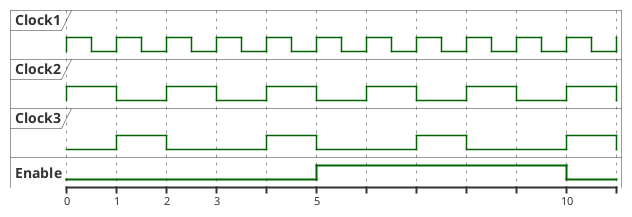 @startuml

clock "Clock1" as clk1 with period 1
clock "Clock2" as lk2 with period 2
clock "Clock3" as clk3 with period 3 pulse 1 offset 1
binary "Enable" as EN

@0
EN is low

@5
EN is high

@10
EN is low

@enduml
